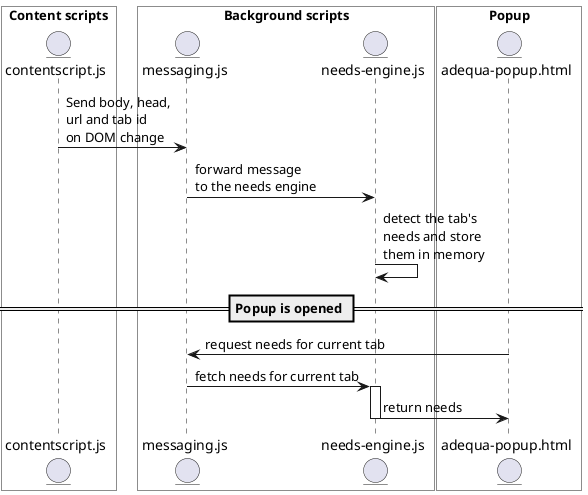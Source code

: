 @startuml


box "Content scripts" #White
	entity "contentscript.js" as contentScript
end box

box "Background scripts" #White
    entity "messaging.js" as messaging
    entity "needs-engine.js" as needsEngine
end box

box "Popup" #White
	entity "adequa-popup.html" as popup
end box

contentScript -> messaging: Send body, head,\nurl and tab id\non DOM change
messaging -> needsEngine: forward message\nto the needs engine
needsEngine -> needsEngine: detect the tab's\nneeds and store\nthem in memory

== Popup is opened ==
popup -> messaging: request needs for current tab
messaging -> needsEngine: fetch needs for current tab
activate needsEngine
needsEngine -> popup: return needs
deactivate needsEngine
@enduml
